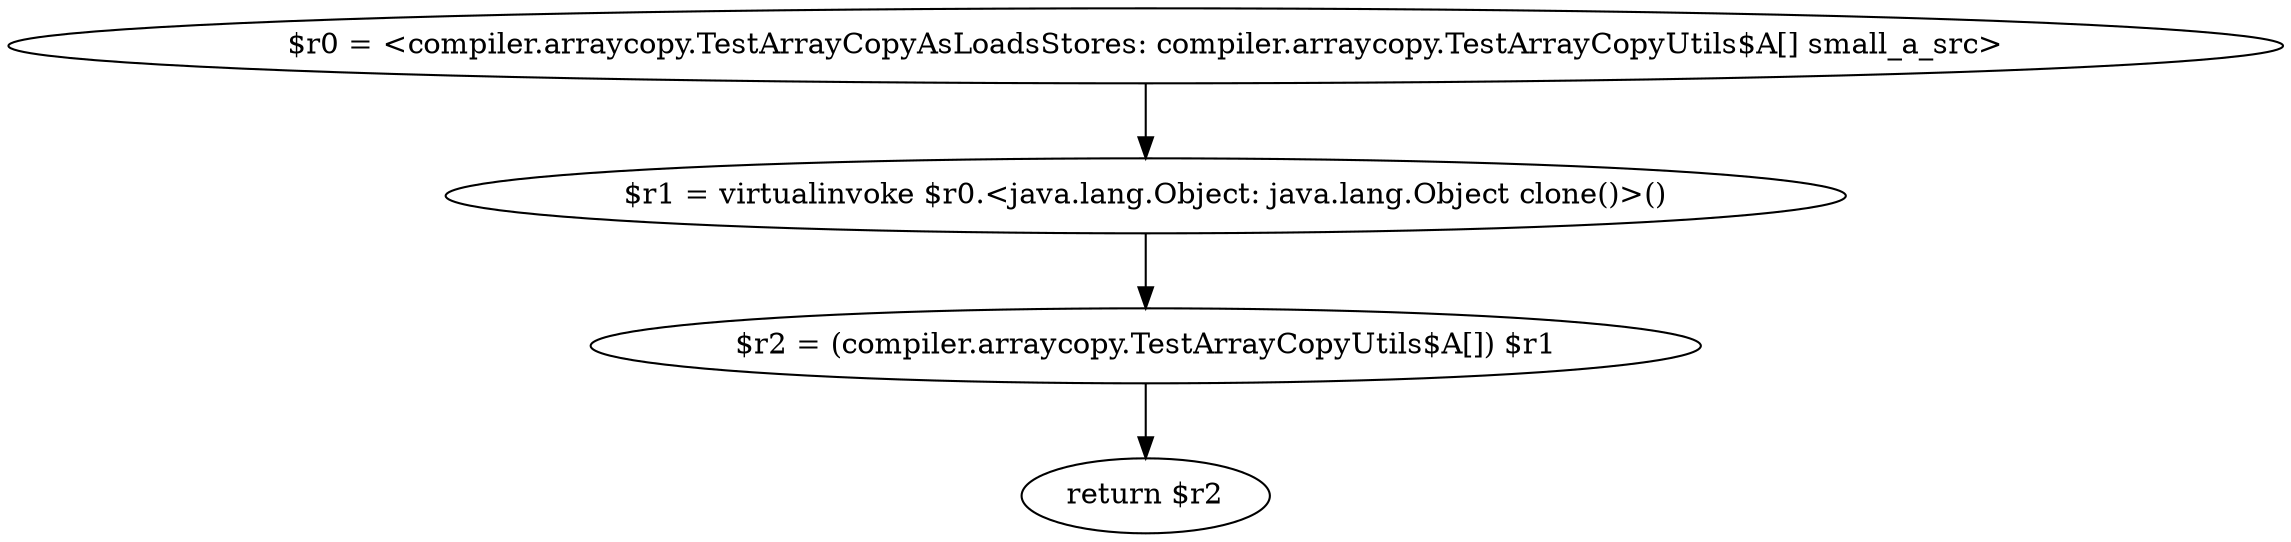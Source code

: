 digraph "unitGraph" {
    "$r0 = <compiler.arraycopy.TestArrayCopyAsLoadsStores: compiler.arraycopy.TestArrayCopyUtils$A[] small_a_src>"
    "$r1 = virtualinvoke $r0.<java.lang.Object: java.lang.Object clone()>()"
    "$r2 = (compiler.arraycopy.TestArrayCopyUtils$A[]) $r1"
    "return $r2"
    "$r0 = <compiler.arraycopy.TestArrayCopyAsLoadsStores: compiler.arraycopy.TestArrayCopyUtils$A[] small_a_src>"->"$r1 = virtualinvoke $r0.<java.lang.Object: java.lang.Object clone()>()";
    "$r1 = virtualinvoke $r0.<java.lang.Object: java.lang.Object clone()>()"->"$r2 = (compiler.arraycopy.TestArrayCopyUtils$A[]) $r1";
    "$r2 = (compiler.arraycopy.TestArrayCopyUtils$A[]) $r1"->"return $r2";
}
